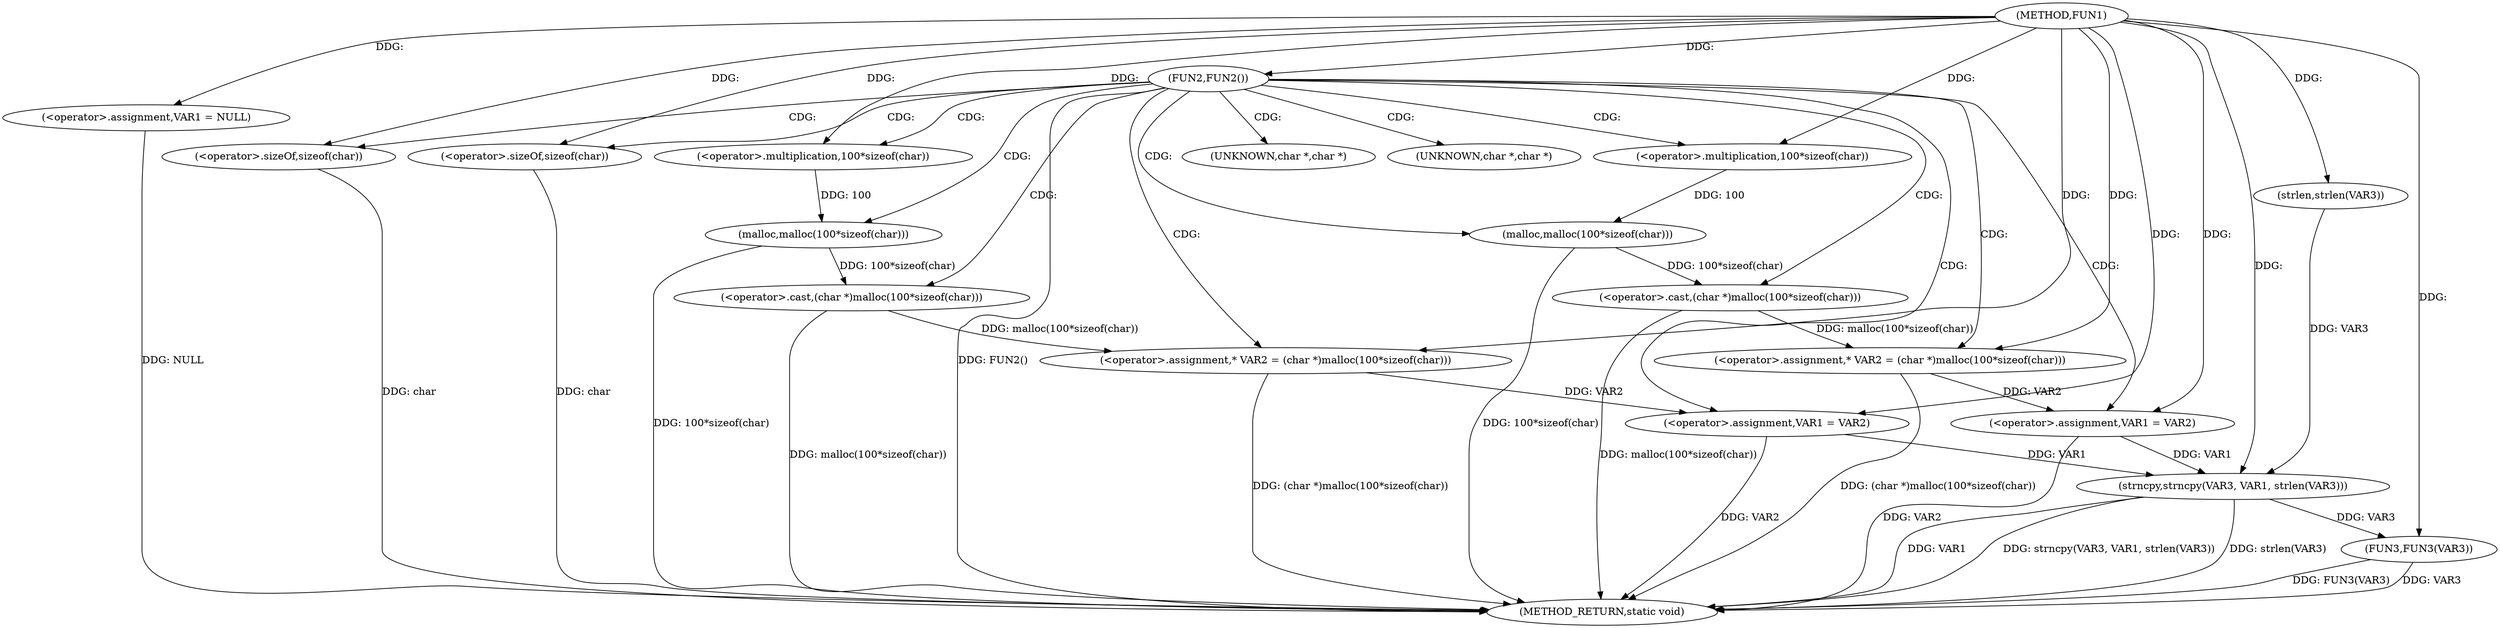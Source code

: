digraph FUN1 {  
"1000100" [label = "(METHOD,FUN1)" ]
"1000148" [label = "(METHOD_RETURN,static void)" ]
"1000103" [label = "(<operator>.assignment,VAR1 = NULL)" ]
"1000107" [label = "(FUN2,FUN2())" ]
"1000111" [label = "(<operator>.assignment,* VAR2 = (char *)malloc(100*sizeof(char)))" ]
"1000113" [label = "(<operator>.cast,(char *)malloc(100*sizeof(char)))" ]
"1000115" [label = "(malloc,malloc(100*sizeof(char)))" ]
"1000116" [label = "(<operator>.multiplication,100*sizeof(char))" ]
"1000118" [label = "(<operator>.sizeOf,sizeof(char))" ]
"1000120" [label = "(<operator>.assignment,VAR1 = VAR2)" ]
"1000127" [label = "(<operator>.assignment,* VAR2 = (char *)malloc(100*sizeof(char)))" ]
"1000129" [label = "(<operator>.cast,(char *)malloc(100*sizeof(char)))" ]
"1000131" [label = "(malloc,malloc(100*sizeof(char)))" ]
"1000132" [label = "(<operator>.multiplication,100*sizeof(char))" ]
"1000134" [label = "(<operator>.sizeOf,sizeof(char))" ]
"1000136" [label = "(<operator>.assignment,VAR1 = VAR2)" ]
"1000141" [label = "(strncpy,strncpy(VAR3, VAR1, strlen(VAR3)))" ]
"1000144" [label = "(strlen,strlen(VAR3))" ]
"1000146" [label = "(FUN3,FUN3(VAR3))" ]
"1000114" [label = "(UNKNOWN,char *,char *)" ]
"1000130" [label = "(UNKNOWN,char *,char *)" ]
  "1000107" -> "1000148"  [ label = "DDG: FUN2()"] 
  "1000103" -> "1000148"  [ label = "DDG: NULL"] 
  "1000113" -> "1000148"  [ label = "DDG: malloc(100*sizeof(char))"] 
  "1000136" -> "1000148"  [ label = "DDG: VAR2"] 
  "1000118" -> "1000148"  [ label = "DDG: char"] 
  "1000146" -> "1000148"  [ label = "DDG: FUN3(VAR3)"] 
  "1000129" -> "1000148"  [ label = "DDG: malloc(100*sizeof(char))"] 
  "1000131" -> "1000148"  [ label = "DDG: 100*sizeof(char)"] 
  "1000141" -> "1000148"  [ label = "DDG: strncpy(VAR3, VAR1, strlen(VAR3))"] 
  "1000127" -> "1000148"  [ label = "DDG: (char *)malloc(100*sizeof(char))"] 
  "1000141" -> "1000148"  [ label = "DDG: strlen(VAR3)"] 
  "1000134" -> "1000148"  [ label = "DDG: char"] 
  "1000111" -> "1000148"  [ label = "DDG: (char *)malloc(100*sizeof(char))"] 
  "1000141" -> "1000148"  [ label = "DDG: VAR1"] 
  "1000120" -> "1000148"  [ label = "DDG: VAR2"] 
  "1000146" -> "1000148"  [ label = "DDG: VAR3"] 
  "1000115" -> "1000148"  [ label = "DDG: 100*sizeof(char)"] 
  "1000100" -> "1000103"  [ label = "DDG: "] 
  "1000100" -> "1000107"  [ label = "DDG: "] 
  "1000113" -> "1000111"  [ label = "DDG: malloc(100*sizeof(char))"] 
  "1000100" -> "1000111"  [ label = "DDG: "] 
  "1000115" -> "1000113"  [ label = "DDG: 100*sizeof(char)"] 
  "1000116" -> "1000115"  [ label = "DDG: 100"] 
  "1000100" -> "1000116"  [ label = "DDG: "] 
  "1000100" -> "1000118"  [ label = "DDG: "] 
  "1000111" -> "1000120"  [ label = "DDG: VAR2"] 
  "1000100" -> "1000120"  [ label = "DDG: "] 
  "1000129" -> "1000127"  [ label = "DDG: malloc(100*sizeof(char))"] 
  "1000100" -> "1000127"  [ label = "DDG: "] 
  "1000131" -> "1000129"  [ label = "DDG: 100*sizeof(char)"] 
  "1000132" -> "1000131"  [ label = "DDG: 100"] 
  "1000100" -> "1000132"  [ label = "DDG: "] 
  "1000100" -> "1000134"  [ label = "DDG: "] 
  "1000127" -> "1000136"  [ label = "DDG: VAR2"] 
  "1000100" -> "1000136"  [ label = "DDG: "] 
  "1000144" -> "1000141"  [ label = "DDG: VAR3"] 
  "1000100" -> "1000141"  [ label = "DDG: "] 
  "1000120" -> "1000141"  [ label = "DDG: VAR1"] 
  "1000136" -> "1000141"  [ label = "DDG: VAR1"] 
  "1000100" -> "1000144"  [ label = "DDG: "] 
  "1000141" -> "1000146"  [ label = "DDG: VAR3"] 
  "1000100" -> "1000146"  [ label = "DDG: "] 
  "1000107" -> "1000116"  [ label = "CDG: "] 
  "1000107" -> "1000131"  [ label = "CDG: "] 
  "1000107" -> "1000120"  [ label = "CDG: "] 
  "1000107" -> "1000113"  [ label = "CDG: "] 
  "1000107" -> "1000127"  [ label = "CDG: "] 
  "1000107" -> "1000111"  [ label = "CDG: "] 
  "1000107" -> "1000132"  [ label = "CDG: "] 
  "1000107" -> "1000129"  [ label = "CDG: "] 
  "1000107" -> "1000130"  [ label = "CDG: "] 
  "1000107" -> "1000114"  [ label = "CDG: "] 
  "1000107" -> "1000115"  [ label = "CDG: "] 
  "1000107" -> "1000136"  [ label = "CDG: "] 
  "1000107" -> "1000118"  [ label = "CDG: "] 
  "1000107" -> "1000134"  [ label = "CDG: "] 
}
